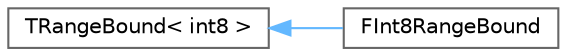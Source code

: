 digraph "Graphical Class Hierarchy"
{
 // INTERACTIVE_SVG=YES
 // LATEX_PDF_SIZE
  bgcolor="transparent";
  edge [fontname=Helvetica,fontsize=10,labelfontname=Helvetica,labelfontsize=10];
  node [fontname=Helvetica,fontsize=10,shape=box,height=0.2,width=0.4];
  rankdir="LR";
  Node0 [id="Node000000",label="TRangeBound\< int8 \>",height=0.2,width=0.4,color="grey40", fillcolor="white", style="filled",URL="$dc/d71/classTRangeBound.html",tooltip=" "];
  Node0 -> Node1 [id="edge8376_Node000000_Node000001",dir="back",color="steelblue1",style="solid",tooltip=" "];
  Node1 [id="Node000001",label="FInt8RangeBound",height=0.2,width=0.4,color="grey40", fillcolor="white", style="filled",URL="$dc/dc9/structFInt8RangeBound.html",tooltip=" "];
}
